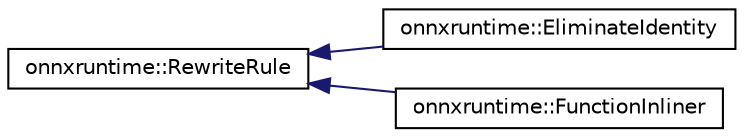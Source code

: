 digraph "Graphical Class Hierarchy"
{
  edge [fontname="Helvetica",fontsize="10",labelfontname="Helvetica",labelfontsize="10"];
  node [fontname="Helvetica",fontsize="10",shape=record];
  rankdir="LR";
  Node0 [label="onnxruntime::RewriteRule",height=0.2,width=0.4,color="black", fillcolor="white", style="filled",URL="$classonnxruntime_1_1RewriteRule.html"];
  Node0 -> Node1 [dir="back",color="midnightblue",fontsize="10",style="solid",fontname="Helvetica"];
  Node1 [label="onnxruntime::EliminateIdentity",height=0.2,width=0.4,color="black", fillcolor="white", style="filled",URL="$classonnxruntime_1_1EliminateIdentity.html"];
  Node0 -> Node2 [dir="back",color="midnightblue",fontsize="10",style="solid",fontname="Helvetica"];
  Node2 [label="onnxruntime::FunctionInliner",height=0.2,width=0.4,color="black", fillcolor="white", style="filled",URL="$classonnxruntime_1_1FunctionInliner.html"];
}
